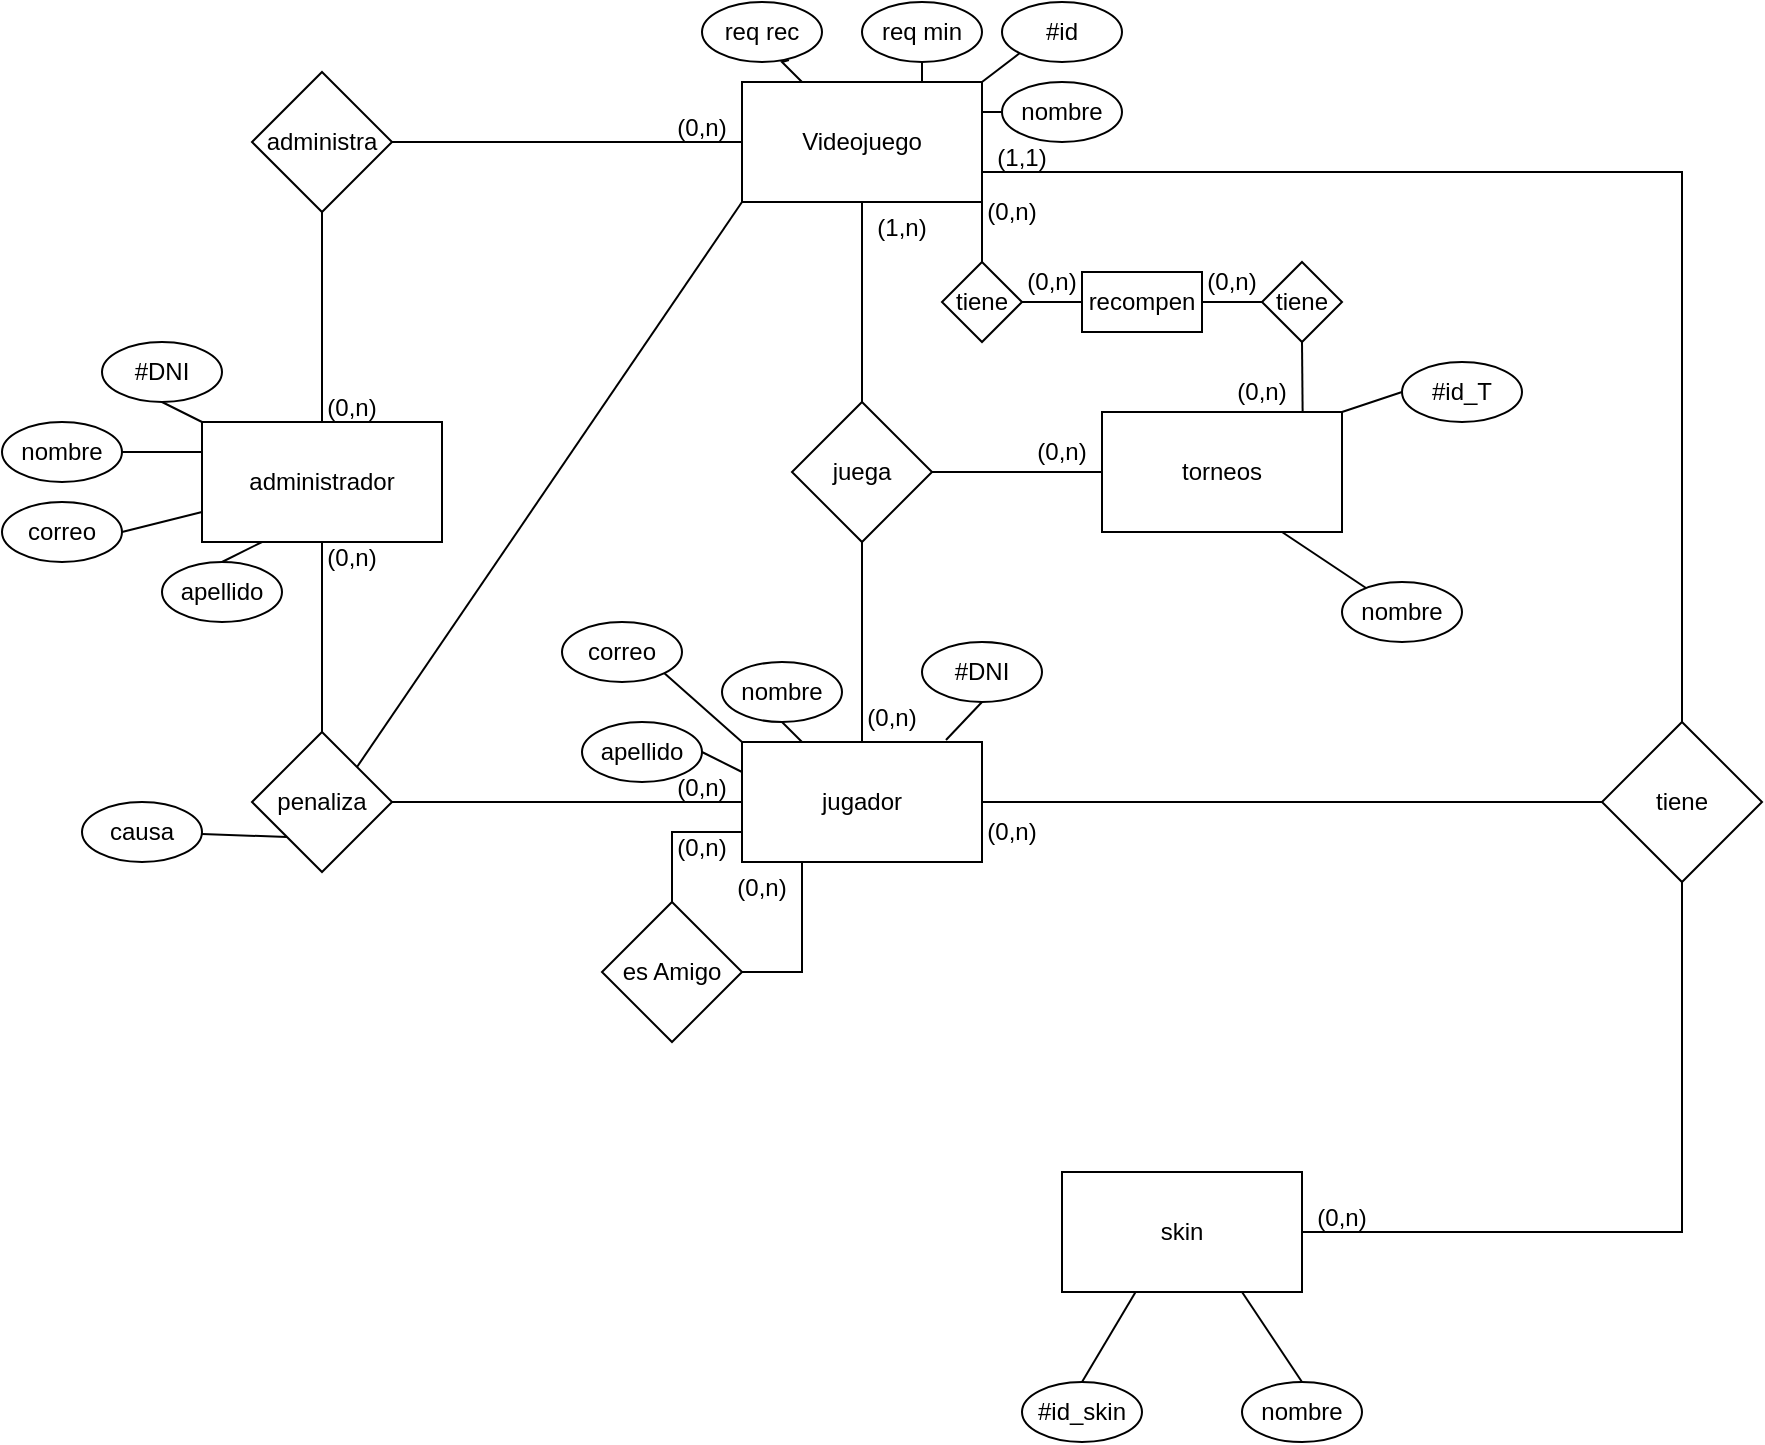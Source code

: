 <mxfile version="21.7.5" type="device">
  <diagram name="Página-1" id="dRWEBZ3WmCmdbjJYw-oo">
    <mxGraphModel dx="2261" dy="836" grid="1" gridSize="10" guides="1" tooltips="1" connect="1" arrows="1" fold="1" page="1" pageScale="1" pageWidth="827" pageHeight="1169" math="0" shadow="0">
      <root>
        <mxCell id="0" />
        <mxCell id="1" parent="0" />
        <mxCell id="I2g5XeMLq-dFvTwWk9Hp-1" value="Videojuego" style="rounded=0;whiteSpace=wrap;html=1;" vertex="1" parent="1">
          <mxGeometry x="80" y="70" width="120" height="60" as="geometry" />
        </mxCell>
        <mxCell id="I2g5XeMLq-dFvTwWk9Hp-3" value="jugador" style="rounded=0;whiteSpace=wrap;html=1;" vertex="1" parent="1">
          <mxGeometry x="80" y="400" width="120" height="60" as="geometry" />
        </mxCell>
        <mxCell id="I2g5XeMLq-dFvTwWk9Hp-6" value="skin" style="rounded=0;whiteSpace=wrap;html=1;" vertex="1" parent="1">
          <mxGeometry x="240" y="615" width="120" height="60" as="geometry" />
        </mxCell>
        <mxCell id="I2g5XeMLq-dFvTwWk9Hp-8" value="es Amigo" style="rhombus;whiteSpace=wrap;html=1;" vertex="1" parent="1">
          <mxGeometry x="10" y="480" width="70" height="70" as="geometry" />
        </mxCell>
        <mxCell id="I2g5XeMLq-dFvTwWk9Hp-9" value="administrador" style="rounded=0;whiteSpace=wrap;html=1;" vertex="1" parent="1">
          <mxGeometry x="-190" y="240" width="120" height="60" as="geometry" />
        </mxCell>
        <mxCell id="I2g5XeMLq-dFvTwWk9Hp-11" value="administra" style="rhombus;whiteSpace=wrap;html=1;" vertex="1" parent="1">
          <mxGeometry x="-165" y="65" width="70" height="70" as="geometry" />
        </mxCell>
        <mxCell id="I2g5XeMLq-dFvTwWk9Hp-12" value="penaliza" style="rhombus;whiteSpace=wrap;html=1;" vertex="1" parent="1">
          <mxGeometry x="-165" y="395" width="70" height="70" as="geometry" />
        </mxCell>
        <mxCell id="I2g5XeMLq-dFvTwWk9Hp-13" value="" style="endArrow=none;html=1;rounded=0;entryX=0;entryY=0.5;entryDx=0;entryDy=0;exitX=1;exitY=0.5;exitDx=0;exitDy=0;" edge="1" parent="1" source="I2g5XeMLq-dFvTwWk9Hp-11" target="I2g5XeMLq-dFvTwWk9Hp-1">
          <mxGeometry width="50" height="50" relative="1" as="geometry">
            <mxPoint x="30" y="250" as="sourcePoint" />
            <mxPoint x="80" y="200" as="targetPoint" />
          </mxGeometry>
        </mxCell>
        <mxCell id="I2g5XeMLq-dFvTwWk9Hp-17" value="" style="endArrow=none;html=1;rounded=0;entryX=0.5;entryY=1;entryDx=0;entryDy=0;exitX=0.5;exitY=0;exitDx=0;exitDy=0;" edge="1" parent="1" source="I2g5XeMLq-dFvTwWk9Hp-9" target="I2g5XeMLq-dFvTwWk9Hp-11">
          <mxGeometry width="50" height="50" relative="1" as="geometry">
            <mxPoint x="30" y="250" as="sourcePoint" />
            <mxPoint x="80" y="200" as="targetPoint" />
          </mxGeometry>
        </mxCell>
        <mxCell id="I2g5XeMLq-dFvTwWk9Hp-18" value="" style="endArrow=none;html=1;rounded=0;entryX=0.5;entryY=1;entryDx=0;entryDy=0;exitX=0.5;exitY=0;exitDx=0;exitDy=0;" edge="1" parent="1" source="I2g5XeMLq-dFvTwWk9Hp-12" target="I2g5XeMLq-dFvTwWk9Hp-9">
          <mxGeometry width="50" height="50" relative="1" as="geometry">
            <mxPoint x="30" y="250" as="sourcePoint" />
            <mxPoint x="80" y="200" as="targetPoint" />
          </mxGeometry>
        </mxCell>
        <mxCell id="I2g5XeMLq-dFvTwWk9Hp-19" value="" style="endArrow=none;html=1;rounded=0;exitX=1;exitY=0.5;exitDx=0;exitDy=0;entryX=0;entryY=0.5;entryDx=0;entryDy=0;" edge="1" parent="1" source="I2g5XeMLq-dFvTwWk9Hp-12" target="I2g5XeMLq-dFvTwWk9Hp-3">
          <mxGeometry width="50" height="50" relative="1" as="geometry">
            <mxPoint x="30" y="250" as="sourcePoint" />
            <mxPoint x="80" y="200" as="targetPoint" />
          </mxGeometry>
        </mxCell>
        <mxCell id="I2g5XeMLq-dFvTwWk9Hp-20" value="" style="endArrow=none;html=1;rounded=0;entryX=0.5;entryY=1;entryDx=0;entryDy=0;exitX=0.5;exitY=0;exitDx=0;exitDy=0;" edge="1" parent="1" source="I2g5XeMLq-dFvTwWk9Hp-2" target="I2g5XeMLq-dFvTwWk9Hp-1">
          <mxGeometry width="50" height="50" relative="1" as="geometry">
            <mxPoint x="30" y="250" as="sourcePoint" />
            <mxPoint x="80" y="200" as="targetPoint" />
          </mxGeometry>
        </mxCell>
        <mxCell id="I2g5XeMLq-dFvTwWk9Hp-21" value="" style="endArrow=none;html=1;rounded=0;entryX=0.5;entryY=1;entryDx=0;entryDy=0;exitX=0.5;exitY=0;exitDx=0;exitDy=0;" edge="1" parent="1" source="I2g5XeMLq-dFvTwWk9Hp-3" target="I2g5XeMLq-dFvTwWk9Hp-2">
          <mxGeometry width="50" height="50" relative="1" as="geometry">
            <mxPoint x="140" y="400" as="sourcePoint" />
            <mxPoint x="140" y="130" as="targetPoint" />
          </mxGeometry>
        </mxCell>
        <mxCell id="I2g5XeMLq-dFvTwWk9Hp-2" value="juega" style="rhombus;whiteSpace=wrap;html=1;" vertex="1" parent="1">
          <mxGeometry x="105" y="230" width="70" height="70" as="geometry" />
        </mxCell>
        <mxCell id="I2g5XeMLq-dFvTwWk9Hp-23" value="" style="endArrow=none;html=1;rounded=0;exitX=1;exitY=0.5;exitDx=0;exitDy=0;entryX=0;entryY=0.5;entryDx=0;entryDy=0;" edge="1" parent="1" source="I2g5XeMLq-dFvTwWk9Hp-3" target="I2g5XeMLq-dFvTwWk9Hp-63">
          <mxGeometry width="50" height="50" relative="1" as="geometry">
            <mxPoint x="200" y="430" as="sourcePoint" />
            <mxPoint x="430" y="430" as="targetPoint" />
          </mxGeometry>
        </mxCell>
        <mxCell id="I2g5XeMLq-dFvTwWk9Hp-24" value="" style="endArrow=none;html=1;rounded=0;entryX=0;entryY=0.75;entryDx=0;entryDy=0;exitX=0.5;exitY=0;exitDx=0;exitDy=0;" edge="1" parent="1" source="I2g5XeMLq-dFvTwWk9Hp-8" target="I2g5XeMLq-dFvTwWk9Hp-3">
          <mxGeometry width="50" height="50" relative="1" as="geometry">
            <mxPoint x="210" y="550" as="sourcePoint" />
            <mxPoint x="260" y="500" as="targetPoint" />
            <Array as="points">
              <mxPoint x="45" y="445" />
            </Array>
          </mxGeometry>
        </mxCell>
        <mxCell id="I2g5XeMLq-dFvTwWk9Hp-25" value="" style="endArrow=none;html=1;rounded=0;exitX=1;exitY=0.5;exitDx=0;exitDy=0;entryX=0.25;entryY=1;entryDx=0;entryDy=0;" edge="1" parent="1" source="I2g5XeMLq-dFvTwWk9Hp-8" target="I2g5XeMLq-dFvTwWk9Hp-3">
          <mxGeometry width="50" height="50" relative="1" as="geometry">
            <mxPoint x="210" y="550" as="sourcePoint" />
            <mxPoint x="260" y="500" as="targetPoint" />
            <Array as="points">
              <mxPoint x="110" y="515" />
            </Array>
          </mxGeometry>
        </mxCell>
        <mxCell id="I2g5XeMLq-dFvTwWk9Hp-26" value="torneos" style="rounded=0;whiteSpace=wrap;html=1;" vertex="1" parent="1">
          <mxGeometry x="260" y="235" width="120" height="60" as="geometry" />
        </mxCell>
        <mxCell id="I2g5XeMLq-dFvTwWk9Hp-31" value="#id" style="ellipse;whiteSpace=wrap;html=1;" vertex="1" parent="1">
          <mxGeometry x="210" y="30" width="60" height="30" as="geometry" />
        </mxCell>
        <mxCell id="I2g5XeMLq-dFvTwWk9Hp-32" value="nombre" style="ellipse;whiteSpace=wrap;html=1;" vertex="1" parent="1">
          <mxGeometry x="210" y="70" width="60" height="30" as="geometry" />
        </mxCell>
        <mxCell id="I2g5XeMLq-dFvTwWk9Hp-33" value="apellido" style="ellipse;whiteSpace=wrap;html=1;" vertex="1" parent="1">
          <mxGeometry y="390" width="60" height="30" as="geometry" />
        </mxCell>
        <mxCell id="I2g5XeMLq-dFvTwWk9Hp-34" value="req min" style="ellipse;whiteSpace=wrap;html=1;" vertex="1" parent="1">
          <mxGeometry x="140" y="30" width="60" height="30" as="geometry" />
        </mxCell>
        <mxCell id="I2g5XeMLq-dFvTwWk9Hp-35" value="req rec" style="ellipse;whiteSpace=wrap;html=1;" vertex="1" parent="1">
          <mxGeometry x="60" y="30" width="60" height="30" as="geometry" />
        </mxCell>
        <mxCell id="I2g5XeMLq-dFvTwWk9Hp-36" value="nombre" style="ellipse;whiteSpace=wrap;html=1;" vertex="1" parent="1">
          <mxGeometry x="70" y="360" width="60" height="30" as="geometry" />
        </mxCell>
        <mxCell id="I2g5XeMLq-dFvTwWk9Hp-37" value="correo" style="ellipse;whiteSpace=wrap;html=1;" vertex="1" parent="1">
          <mxGeometry x="-10" y="340" width="60" height="30" as="geometry" />
        </mxCell>
        <mxCell id="I2g5XeMLq-dFvTwWk9Hp-38" value="#DNI" style="ellipse;whiteSpace=wrap;html=1;" vertex="1" parent="1">
          <mxGeometry x="170" y="350" width="60" height="30" as="geometry" />
        </mxCell>
        <mxCell id="I2g5XeMLq-dFvTwWk9Hp-39" value="" style="endArrow=none;html=1;rounded=0;exitX=0.85;exitY=-0.017;exitDx=0;exitDy=0;exitPerimeter=0;entryX=0.5;entryY=1;entryDx=0;entryDy=0;" edge="1" parent="1" source="I2g5XeMLq-dFvTwWk9Hp-3" target="I2g5XeMLq-dFvTwWk9Hp-38">
          <mxGeometry width="50" height="50" relative="1" as="geometry">
            <mxPoint x="140" y="350" as="sourcePoint" />
            <mxPoint x="190" y="300" as="targetPoint" />
          </mxGeometry>
        </mxCell>
        <mxCell id="I2g5XeMLq-dFvTwWk9Hp-40" value="" style="endArrow=none;html=1;rounded=0;exitX=0.25;exitY=0;exitDx=0;exitDy=0;entryX=0.5;entryY=1;entryDx=0;entryDy=0;" edge="1" parent="1" source="I2g5XeMLq-dFvTwWk9Hp-3" target="I2g5XeMLq-dFvTwWk9Hp-36">
          <mxGeometry width="50" height="50" relative="1" as="geometry">
            <mxPoint x="140" y="350" as="sourcePoint" />
            <mxPoint x="190" y="300" as="targetPoint" />
          </mxGeometry>
        </mxCell>
        <mxCell id="I2g5XeMLq-dFvTwWk9Hp-41" value="" style="endArrow=none;html=1;rounded=0;exitX=0;exitY=0;exitDx=0;exitDy=0;entryX=1;entryY=1;entryDx=0;entryDy=0;" edge="1" parent="1" source="I2g5XeMLq-dFvTwWk9Hp-3" target="I2g5XeMLq-dFvTwWk9Hp-37">
          <mxGeometry width="50" height="50" relative="1" as="geometry">
            <mxPoint x="140" y="350" as="sourcePoint" />
            <mxPoint x="190" y="300" as="targetPoint" />
          </mxGeometry>
        </mxCell>
        <mxCell id="I2g5XeMLq-dFvTwWk9Hp-42" value="" style="endArrow=none;html=1;rounded=0;exitX=0;exitY=0.25;exitDx=0;exitDy=0;entryX=1;entryY=0.5;entryDx=0;entryDy=0;" edge="1" parent="1" source="I2g5XeMLq-dFvTwWk9Hp-3" target="I2g5XeMLq-dFvTwWk9Hp-33">
          <mxGeometry width="50" height="50" relative="1" as="geometry">
            <mxPoint x="140" y="350" as="sourcePoint" />
            <mxPoint x="190" y="300" as="targetPoint" />
          </mxGeometry>
        </mxCell>
        <mxCell id="I2g5XeMLq-dFvTwWk9Hp-43" value="" style="endArrow=none;html=1;rounded=0;entryX=1;entryY=0.25;entryDx=0;entryDy=0;exitX=0;exitY=0.5;exitDx=0;exitDy=0;" edge="1" parent="1" source="I2g5XeMLq-dFvTwWk9Hp-32" target="I2g5XeMLq-dFvTwWk9Hp-1">
          <mxGeometry width="50" height="50" relative="1" as="geometry">
            <mxPoint x="140" y="350" as="sourcePoint" />
            <mxPoint x="190" y="300" as="targetPoint" />
          </mxGeometry>
        </mxCell>
        <mxCell id="I2g5XeMLq-dFvTwWk9Hp-44" value="" style="endArrow=none;html=1;rounded=0;exitX=1;exitY=0;exitDx=0;exitDy=0;entryX=0;entryY=1;entryDx=0;entryDy=0;" edge="1" parent="1" source="I2g5XeMLq-dFvTwWk9Hp-1" target="I2g5XeMLq-dFvTwWk9Hp-31">
          <mxGeometry width="50" height="50" relative="1" as="geometry">
            <mxPoint x="230" y="170" as="sourcePoint" />
            <mxPoint x="280" y="120" as="targetPoint" />
          </mxGeometry>
        </mxCell>
        <mxCell id="I2g5XeMLq-dFvTwWk9Hp-45" value="" style="endArrow=none;html=1;rounded=0;exitX=0.75;exitY=0;exitDx=0;exitDy=0;entryX=0.5;entryY=1;entryDx=0;entryDy=0;" edge="1" parent="1" source="I2g5XeMLq-dFvTwWk9Hp-1" target="I2g5XeMLq-dFvTwWk9Hp-34">
          <mxGeometry width="50" height="50" relative="1" as="geometry">
            <mxPoint x="230" y="170" as="sourcePoint" />
            <mxPoint x="280" y="120" as="targetPoint" />
          </mxGeometry>
        </mxCell>
        <mxCell id="I2g5XeMLq-dFvTwWk9Hp-46" value="" style="endArrow=none;html=1;rounded=0;exitX=0.25;exitY=0;exitDx=0;exitDy=0;entryX=0.725;entryY=0.969;entryDx=0;entryDy=0;entryPerimeter=0;" edge="1" parent="1" source="I2g5XeMLq-dFvTwWk9Hp-1" target="I2g5XeMLq-dFvTwWk9Hp-35">
          <mxGeometry width="50" height="50" relative="1" as="geometry">
            <mxPoint x="230" y="170" as="sourcePoint" />
            <mxPoint x="280" y="120" as="targetPoint" />
            <Array as="points">
              <mxPoint x="100" y="60" />
            </Array>
          </mxGeometry>
        </mxCell>
        <mxCell id="I2g5XeMLq-dFvTwWk9Hp-47" value="#DNI" style="ellipse;whiteSpace=wrap;html=1;" vertex="1" parent="1">
          <mxGeometry x="-240" y="200" width="60" height="30" as="geometry" />
        </mxCell>
        <mxCell id="I2g5XeMLq-dFvTwWk9Hp-48" value="nombre" style="ellipse;whiteSpace=wrap;html=1;" vertex="1" parent="1">
          <mxGeometry x="-290" y="240" width="60" height="30" as="geometry" />
        </mxCell>
        <mxCell id="I2g5XeMLq-dFvTwWk9Hp-49" value="correo" style="ellipse;whiteSpace=wrap;html=1;" vertex="1" parent="1">
          <mxGeometry x="-290" y="280" width="60" height="30" as="geometry" />
        </mxCell>
        <mxCell id="I2g5XeMLq-dFvTwWk9Hp-52" value="apellido" style="ellipse;whiteSpace=wrap;html=1;" vertex="1" parent="1">
          <mxGeometry x="-210" y="310" width="60" height="30" as="geometry" />
        </mxCell>
        <mxCell id="I2g5XeMLq-dFvTwWk9Hp-55" value="" style="endArrow=none;html=1;rounded=0;exitX=0;exitY=0;exitDx=0;exitDy=0;entryX=0.5;entryY=1;entryDx=0;entryDy=0;" edge="1" parent="1" source="I2g5XeMLq-dFvTwWk9Hp-9" target="I2g5XeMLq-dFvTwWk9Hp-47">
          <mxGeometry width="50" height="50" relative="1" as="geometry">
            <mxPoint x="-80" y="290" as="sourcePoint" />
            <mxPoint x="-30" y="240" as="targetPoint" />
          </mxGeometry>
        </mxCell>
        <mxCell id="I2g5XeMLq-dFvTwWk9Hp-56" value="" style="endArrow=none;html=1;rounded=0;exitX=0;exitY=0.25;exitDx=0;exitDy=0;entryX=1;entryY=0.5;entryDx=0;entryDy=0;" edge="1" parent="1" source="I2g5XeMLq-dFvTwWk9Hp-9" target="I2g5XeMLq-dFvTwWk9Hp-48">
          <mxGeometry width="50" height="50" relative="1" as="geometry">
            <mxPoint x="-80" y="290" as="sourcePoint" />
            <mxPoint x="-30" y="240" as="targetPoint" />
          </mxGeometry>
        </mxCell>
        <mxCell id="I2g5XeMLq-dFvTwWk9Hp-57" value="" style="endArrow=none;html=1;rounded=0;exitX=1;exitY=0.5;exitDx=0;exitDy=0;entryX=0;entryY=0.75;entryDx=0;entryDy=0;" edge="1" parent="1" source="I2g5XeMLq-dFvTwWk9Hp-49" target="I2g5XeMLq-dFvTwWk9Hp-9">
          <mxGeometry width="50" height="50" relative="1" as="geometry">
            <mxPoint x="-80" y="290" as="sourcePoint" />
            <mxPoint x="-30" y="240" as="targetPoint" />
          </mxGeometry>
        </mxCell>
        <mxCell id="I2g5XeMLq-dFvTwWk9Hp-58" value="" style="endArrow=none;html=1;rounded=0;exitX=0.5;exitY=0;exitDx=0;exitDy=0;entryX=0.25;entryY=1;entryDx=0;entryDy=0;" edge="1" parent="1" source="I2g5XeMLq-dFvTwWk9Hp-52" target="I2g5XeMLq-dFvTwWk9Hp-9">
          <mxGeometry width="50" height="50" relative="1" as="geometry">
            <mxPoint x="-80" y="290" as="sourcePoint" />
            <mxPoint x="-30" y="240" as="targetPoint" />
          </mxGeometry>
        </mxCell>
        <mxCell id="I2g5XeMLq-dFvTwWk9Hp-59" value="" style="endArrow=none;html=1;rounded=0;entryX=0;entryY=1;entryDx=0;entryDy=0;" edge="1" parent="1" source="I2g5XeMLq-dFvTwWk9Hp-61" target="I2g5XeMLq-dFvTwWk9Hp-12">
          <mxGeometry width="50" height="50" relative="1" as="geometry">
            <mxPoint x="-220" y="450" as="sourcePoint" />
            <mxPoint x="-30" y="320" as="targetPoint" />
          </mxGeometry>
        </mxCell>
        <mxCell id="I2g5XeMLq-dFvTwWk9Hp-62" value="" style="endArrow=none;html=1;rounded=0;entryX=0;entryY=1;entryDx=0;entryDy=0;" edge="1" parent="1" target="I2g5XeMLq-dFvTwWk9Hp-61">
          <mxGeometry width="50" height="50" relative="1" as="geometry">
            <mxPoint x="-220" y="450" as="sourcePoint" />
            <mxPoint x="-147" y="448" as="targetPoint" />
          </mxGeometry>
        </mxCell>
        <mxCell id="I2g5XeMLq-dFvTwWk9Hp-61" value="causa" style="ellipse;whiteSpace=wrap;html=1;" vertex="1" parent="1">
          <mxGeometry x="-250" y="430" width="60" height="30" as="geometry" />
        </mxCell>
        <mxCell id="I2g5XeMLq-dFvTwWk9Hp-63" value="tiene" style="rhombus;whiteSpace=wrap;html=1;" vertex="1" parent="1">
          <mxGeometry x="510" y="390" width="80" height="80" as="geometry" />
        </mxCell>
        <mxCell id="I2g5XeMLq-dFvTwWk9Hp-64" value="" style="endArrow=none;html=1;rounded=0;exitX=1;exitY=0.5;exitDx=0;exitDy=0;entryX=0.5;entryY=1;entryDx=0;entryDy=0;" edge="1" parent="1" source="I2g5XeMLq-dFvTwWk9Hp-6" target="I2g5XeMLq-dFvTwWk9Hp-63">
          <mxGeometry width="50" height="50" relative="1" as="geometry">
            <mxPoint x="290" y="450" as="sourcePoint" />
            <mxPoint x="340" y="400" as="targetPoint" />
            <Array as="points">
              <mxPoint x="550" y="645" />
            </Array>
          </mxGeometry>
        </mxCell>
        <mxCell id="I2g5XeMLq-dFvTwWk9Hp-65" value="" style="endArrow=none;html=1;rounded=0;entryX=1;entryY=0.75;entryDx=0;entryDy=0;exitX=0.5;exitY=0;exitDx=0;exitDy=0;" edge="1" parent="1" source="I2g5XeMLq-dFvTwWk9Hp-63" target="I2g5XeMLq-dFvTwWk9Hp-1">
          <mxGeometry width="50" height="50" relative="1" as="geometry">
            <mxPoint x="290" y="450" as="sourcePoint" />
            <mxPoint x="340" y="400" as="targetPoint" />
            <Array as="points">
              <mxPoint x="550" y="115" />
            </Array>
          </mxGeometry>
        </mxCell>
        <mxCell id="I2g5XeMLq-dFvTwWk9Hp-66" value="#id_skin" style="ellipse;whiteSpace=wrap;html=1;" vertex="1" parent="1">
          <mxGeometry x="220" y="720" width="60" height="30" as="geometry" />
        </mxCell>
        <mxCell id="I2g5XeMLq-dFvTwWk9Hp-67" value="nombre" style="ellipse;whiteSpace=wrap;html=1;" vertex="1" parent="1">
          <mxGeometry x="330" y="720" width="60" height="30" as="geometry" />
        </mxCell>
        <mxCell id="I2g5XeMLq-dFvTwWk9Hp-68" value="" style="endArrow=none;html=1;rounded=0;exitX=0.5;exitY=0;exitDx=0;exitDy=0;entryX=0.306;entryY=1.003;entryDx=0;entryDy=0;entryPerimeter=0;" edge="1" parent="1" source="I2g5XeMLq-dFvTwWk9Hp-66" target="I2g5XeMLq-dFvTwWk9Hp-6">
          <mxGeometry width="50" height="50" relative="1" as="geometry">
            <mxPoint x="300" y="540" as="sourcePoint" />
            <mxPoint x="350" y="490" as="targetPoint" />
          </mxGeometry>
        </mxCell>
        <mxCell id="I2g5XeMLq-dFvTwWk9Hp-69" value="" style="endArrow=none;html=1;rounded=0;exitX=0.5;exitY=0;exitDx=0;exitDy=0;entryX=0.75;entryY=1;entryDx=0;entryDy=0;" edge="1" parent="1" source="I2g5XeMLq-dFvTwWk9Hp-67" target="I2g5XeMLq-dFvTwWk9Hp-6">
          <mxGeometry width="50" height="50" relative="1" as="geometry">
            <mxPoint x="300" y="540" as="sourcePoint" />
            <mxPoint x="350" y="490" as="targetPoint" />
          </mxGeometry>
        </mxCell>
        <mxCell id="I2g5XeMLq-dFvTwWk9Hp-70" value="#id_T" style="ellipse;whiteSpace=wrap;html=1;" vertex="1" parent="1">
          <mxGeometry x="410" y="210" width="60" height="30" as="geometry" />
        </mxCell>
        <mxCell id="I2g5XeMLq-dFvTwWk9Hp-71" value="" style="endArrow=none;html=1;rounded=0;exitX=1;exitY=0;exitDx=0;exitDy=0;entryX=0;entryY=0.5;entryDx=0;entryDy=0;" edge="1" parent="1" source="I2g5XeMLq-dFvTwWk9Hp-26" target="I2g5XeMLq-dFvTwWk9Hp-70">
          <mxGeometry width="50" height="50" relative="1" as="geometry">
            <mxPoint x="300" y="450" as="sourcePoint" />
            <mxPoint x="500" y="510" as="targetPoint" />
          </mxGeometry>
        </mxCell>
        <mxCell id="I2g5XeMLq-dFvTwWk9Hp-75" value="" style="endArrow=none;html=1;rounded=0;exitX=0.75;exitY=1;exitDx=0;exitDy=0;" edge="1" parent="1" source="I2g5XeMLq-dFvTwWk9Hp-26" target="I2g5XeMLq-dFvTwWk9Hp-72">
          <mxGeometry width="50" height="50" relative="1" as="geometry">
            <mxPoint x="444" y="460" as="sourcePoint" />
            <mxPoint x="444" y="490" as="targetPoint" />
          </mxGeometry>
        </mxCell>
        <mxCell id="I2g5XeMLq-dFvTwWk9Hp-72" value="nombre" style="ellipse;whiteSpace=wrap;html=1;" vertex="1" parent="1">
          <mxGeometry x="380" y="320" width="60" height="30" as="geometry" />
        </mxCell>
        <mxCell id="I2g5XeMLq-dFvTwWk9Hp-76" value="" style="endArrow=none;html=1;rounded=0;exitX=1;exitY=0.5;exitDx=0;exitDy=0;entryX=0;entryY=0.5;entryDx=0;entryDy=0;" edge="1" parent="1" source="I2g5XeMLq-dFvTwWk9Hp-2" target="I2g5XeMLq-dFvTwWk9Hp-26">
          <mxGeometry width="50" height="50" relative="1" as="geometry">
            <mxPoint x="290" y="290" as="sourcePoint" />
            <mxPoint x="340" y="240" as="targetPoint" />
          </mxGeometry>
        </mxCell>
        <mxCell id="I2g5XeMLq-dFvTwWk9Hp-80" value="(1,n)" style="text;html=1;strokeColor=none;fillColor=none;align=center;verticalAlign=middle;whiteSpace=wrap;rounded=0;" vertex="1" parent="1">
          <mxGeometry x="140" y="135" width="40" height="15" as="geometry" />
        </mxCell>
        <mxCell id="I2g5XeMLq-dFvTwWk9Hp-81" value="(0,n)" style="text;html=1;strokeColor=none;fillColor=none;align=center;verticalAlign=middle;whiteSpace=wrap;rounded=0;" vertex="1" parent="1">
          <mxGeometry x="135" y="380" width="40" height="15" as="geometry" />
        </mxCell>
        <mxCell id="I2g5XeMLq-dFvTwWk9Hp-84" value="(0,n)" style="text;html=1;strokeColor=none;fillColor=none;align=center;verticalAlign=middle;whiteSpace=wrap;rounded=0;" vertex="1" parent="1">
          <mxGeometry x="195" y="437.5" width="40" height="15" as="geometry" />
        </mxCell>
        <mxCell id="I2g5XeMLq-dFvTwWk9Hp-85" value="(0,n)" style="text;html=1;strokeColor=none;fillColor=none;align=center;verticalAlign=middle;whiteSpace=wrap;rounded=0;" vertex="1" parent="1">
          <mxGeometry x="40" y="445" width="40" height="15" as="geometry" />
        </mxCell>
        <mxCell id="I2g5XeMLq-dFvTwWk9Hp-86" value="(0,n)" style="text;html=1;strokeColor=none;fillColor=none;align=center;verticalAlign=middle;whiteSpace=wrap;rounded=0;" vertex="1" parent="1">
          <mxGeometry x="70" y="465" width="40" height="15" as="geometry" />
        </mxCell>
        <mxCell id="I2g5XeMLq-dFvTwWk9Hp-87" value="(0,n)" style="text;html=1;strokeColor=none;fillColor=none;align=center;verticalAlign=middle;whiteSpace=wrap;rounded=0;" vertex="1" parent="1">
          <mxGeometry x="40" y="415" width="40" height="15" as="geometry" />
        </mxCell>
        <mxCell id="I2g5XeMLq-dFvTwWk9Hp-88" value="(0,n)" style="text;html=1;strokeColor=none;fillColor=none;align=center;verticalAlign=middle;whiteSpace=wrap;rounded=0;" vertex="1" parent="1">
          <mxGeometry x="-135" y="300" width="40" height="15" as="geometry" />
        </mxCell>
        <mxCell id="I2g5XeMLq-dFvTwWk9Hp-89" value="(0,n)" style="text;html=1;strokeColor=none;fillColor=none;align=center;verticalAlign=middle;whiteSpace=wrap;rounded=0;" vertex="1" parent="1">
          <mxGeometry x="-135" y="225" width="40" height="15" as="geometry" />
        </mxCell>
        <mxCell id="I2g5XeMLq-dFvTwWk9Hp-90" value="(0,n)" style="text;html=1;strokeColor=none;fillColor=none;align=center;verticalAlign=middle;whiteSpace=wrap;rounded=0;" vertex="1" parent="1">
          <mxGeometry x="40" y="85" width="40" height="15" as="geometry" />
        </mxCell>
        <mxCell id="I2g5XeMLq-dFvTwWk9Hp-91" value="(0,n)" style="text;html=1;strokeColor=none;fillColor=none;align=center;verticalAlign=middle;whiteSpace=wrap;rounded=0;" vertex="1" parent="1">
          <mxGeometry x="360" y="630" width="40" height="15" as="geometry" />
        </mxCell>
        <mxCell id="I2g5XeMLq-dFvTwWk9Hp-92" value="(1,1)" style="text;html=1;strokeColor=none;fillColor=none;align=center;verticalAlign=middle;whiteSpace=wrap;rounded=0;" vertex="1" parent="1">
          <mxGeometry x="200" y="100" width="40" height="15" as="geometry" />
        </mxCell>
        <mxCell id="I2g5XeMLq-dFvTwWk9Hp-93" value="(0,n)" style="text;html=1;strokeColor=none;fillColor=none;align=center;verticalAlign=middle;whiteSpace=wrap;rounded=0;" vertex="1" parent="1">
          <mxGeometry x="220" y="247.5" width="40" height="15" as="geometry" />
        </mxCell>
        <mxCell id="I2g5XeMLq-dFvTwWk9Hp-95" value="tiene" style="rhombus;whiteSpace=wrap;html=1;" vertex="1" parent="1">
          <mxGeometry x="180" y="160" width="40" height="40" as="geometry" />
        </mxCell>
        <mxCell id="I2g5XeMLq-dFvTwWk9Hp-97" value="tiene" style="rhombus;whiteSpace=wrap;html=1;" vertex="1" parent="1">
          <mxGeometry x="340" y="160" width="40" height="40" as="geometry" />
        </mxCell>
        <mxCell id="I2g5XeMLq-dFvTwWk9Hp-98" value="" style="endArrow=none;html=1;rounded=0;exitX=1;exitY=1;exitDx=0;exitDy=0;entryX=0.5;entryY=0;entryDx=0;entryDy=0;" edge="1" parent="1" source="I2g5XeMLq-dFvTwWk9Hp-1" target="I2g5XeMLq-dFvTwWk9Hp-95">
          <mxGeometry width="50" height="50" relative="1" as="geometry">
            <mxPoint x="330" y="350" as="sourcePoint" />
            <mxPoint x="380" y="300" as="targetPoint" />
          </mxGeometry>
        </mxCell>
        <mxCell id="I2g5XeMLq-dFvTwWk9Hp-99" value="" style="endArrow=none;html=1;rounded=0;exitX=1;exitY=0.5;exitDx=0;exitDy=0;entryX=0;entryY=0.5;entryDx=0;entryDy=0;" edge="1" parent="1" source="I2g5XeMLq-dFvTwWk9Hp-96" target="I2g5XeMLq-dFvTwWk9Hp-97">
          <mxGeometry width="50" height="50" relative="1" as="geometry">
            <mxPoint x="330" y="350" as="sourcePoint" />
            <mxPoint x="380" y="300" as="targetPoint" />
          </mxGeometry>
        </mxCell>
        <mxCell id="I2g5XeMLq-dFvTwWk9Hp-100" value="" style="endArrow=none;html=1;rounded=0;exitX=1;exitY=0.5;exitDx=0;exitDy=0;entryX=0;entryY=0.5;entryDx=0;entryDy=0;" edge="1" parent="1" source="I2g5XeMLq-dFvTwWk9Hp-95" target="I2g5XeMLq-dFvTwWk9Hp-96">
          <mxGeometry width="50" height="50" relative="1" as="geometry">
            <mxPoint x="220" y="180" as="sourcePoint" />
            <mxPoint x="340" y="180" as="targetPoint" />
          </mxGeometry>
        </mxCell>
        <mxCell id="I2g5XeMLq-dFvTwWk9Hp-96" value="recompen" style="rounded=0;whiteSpace=wrap;html=1;" vertex="1" parent="1">
          <mxGeometry x="250" y="165" width="60" height="30" as="geometry" />
        </mxCell>
        <mxCell id="I2g5XeMLq-dFvTwWk9Hp-101" value="" style="endArrow=none;html=1;rounded=0;exitX=0.5;exitY=1;exitDx=0;exitDy=0;entryX=0.836;entryY=0.001;entryDx=0;entryDy=0;entryPerimeter=0;" edge="1" parent="1" source="I2g5XeMLq-dFvTwWk9Hp-97" target="I2g5XeMLq-dFvTwWk9Hp-26">
          <mxGeometry width="50" height="50" relative="1" as="geometry">
            <mxPoint x="330" y="350" as="sourcePoint" />
            <mxPoint x="361" y="237" as="targetPoint" />
          </mxGeometry>
        </mxCell>
        <mxCell id="I2g5XeMLq-dFvTwWk9Hp-102" value="(0,n)" style="text;html=1;strokeColor=none;fillColor=none;align=center;verticalAlign=middle;whiteSpace=wrap;rounded=0;" vertex="1" parent="1">
          <mxGeometry x="320" y="217.5" width="40" height="15" as="geometry" />
        </mxCell>
        <mxCell id="I2g5XeMLq-dFvTwWk9Hp-103" value="(0,n)" style="text;html=1;strokeColor=none;fillColor=none;align=center;verticalAlign=middle;whiteSpace=wrap;rounded=0;" vertex="1" parent="1">
          <mxGeometry x="310" y="165" width="30" height="10" as="geometry" />
        </mxCell>
        <mxCell id="I2g5XeMLq-dFvTwWk9Hp-104" value="(0,n)" style="text;html=1;strokeColor=none;fillColor=none;align=center;verticalAlign=middle;whiteSpace=wrap;rounded=0;" vertex="1" parent="1">
          <mxGeometry x="220" y="165" width="30" height="10" as="geometry" />
        </mxCell>
        <mxCell id="I2g5XeMLq-dFvTwWk9Hp-105" value="(0,n)" style="text;html=1;strokeColor=none;fillColor=none;align=center;verticalAlign=middle;whiteSpace=wrap;rounded=0;" vertex="1" parent="1">
          <mxGeometry x="200" y="130" width="30" height="10" as="geometry" />
        </mxCell>
        <mxCell id="I2g5XeMLq-dFvTwWk9Hp-109" value="" style="endArrow=none;html=1;rounded=0;exitX=1;exitY=0;exitDx=0;exitDy=0;entryX=0;entryY=1;entryDx=0;entryDy=0;" edge="1" parent="1" source="I2g5XeMLq-dFvTwWk9Hp-12" target="I2g5XeMLq-dFvTwWk9Hp-1">
          <mxGeometry width="50" height="50" relative="1" as="geometry">
            <mxPoint x="360" y="360" as="sourcePoint" />
            <mxPoint x="410" y="310" as="targetPoint" />
          </mxGeometry>
        </mxCell>
      </root>
    </mxGraphModel>
  </diagram>
</mxfile>
